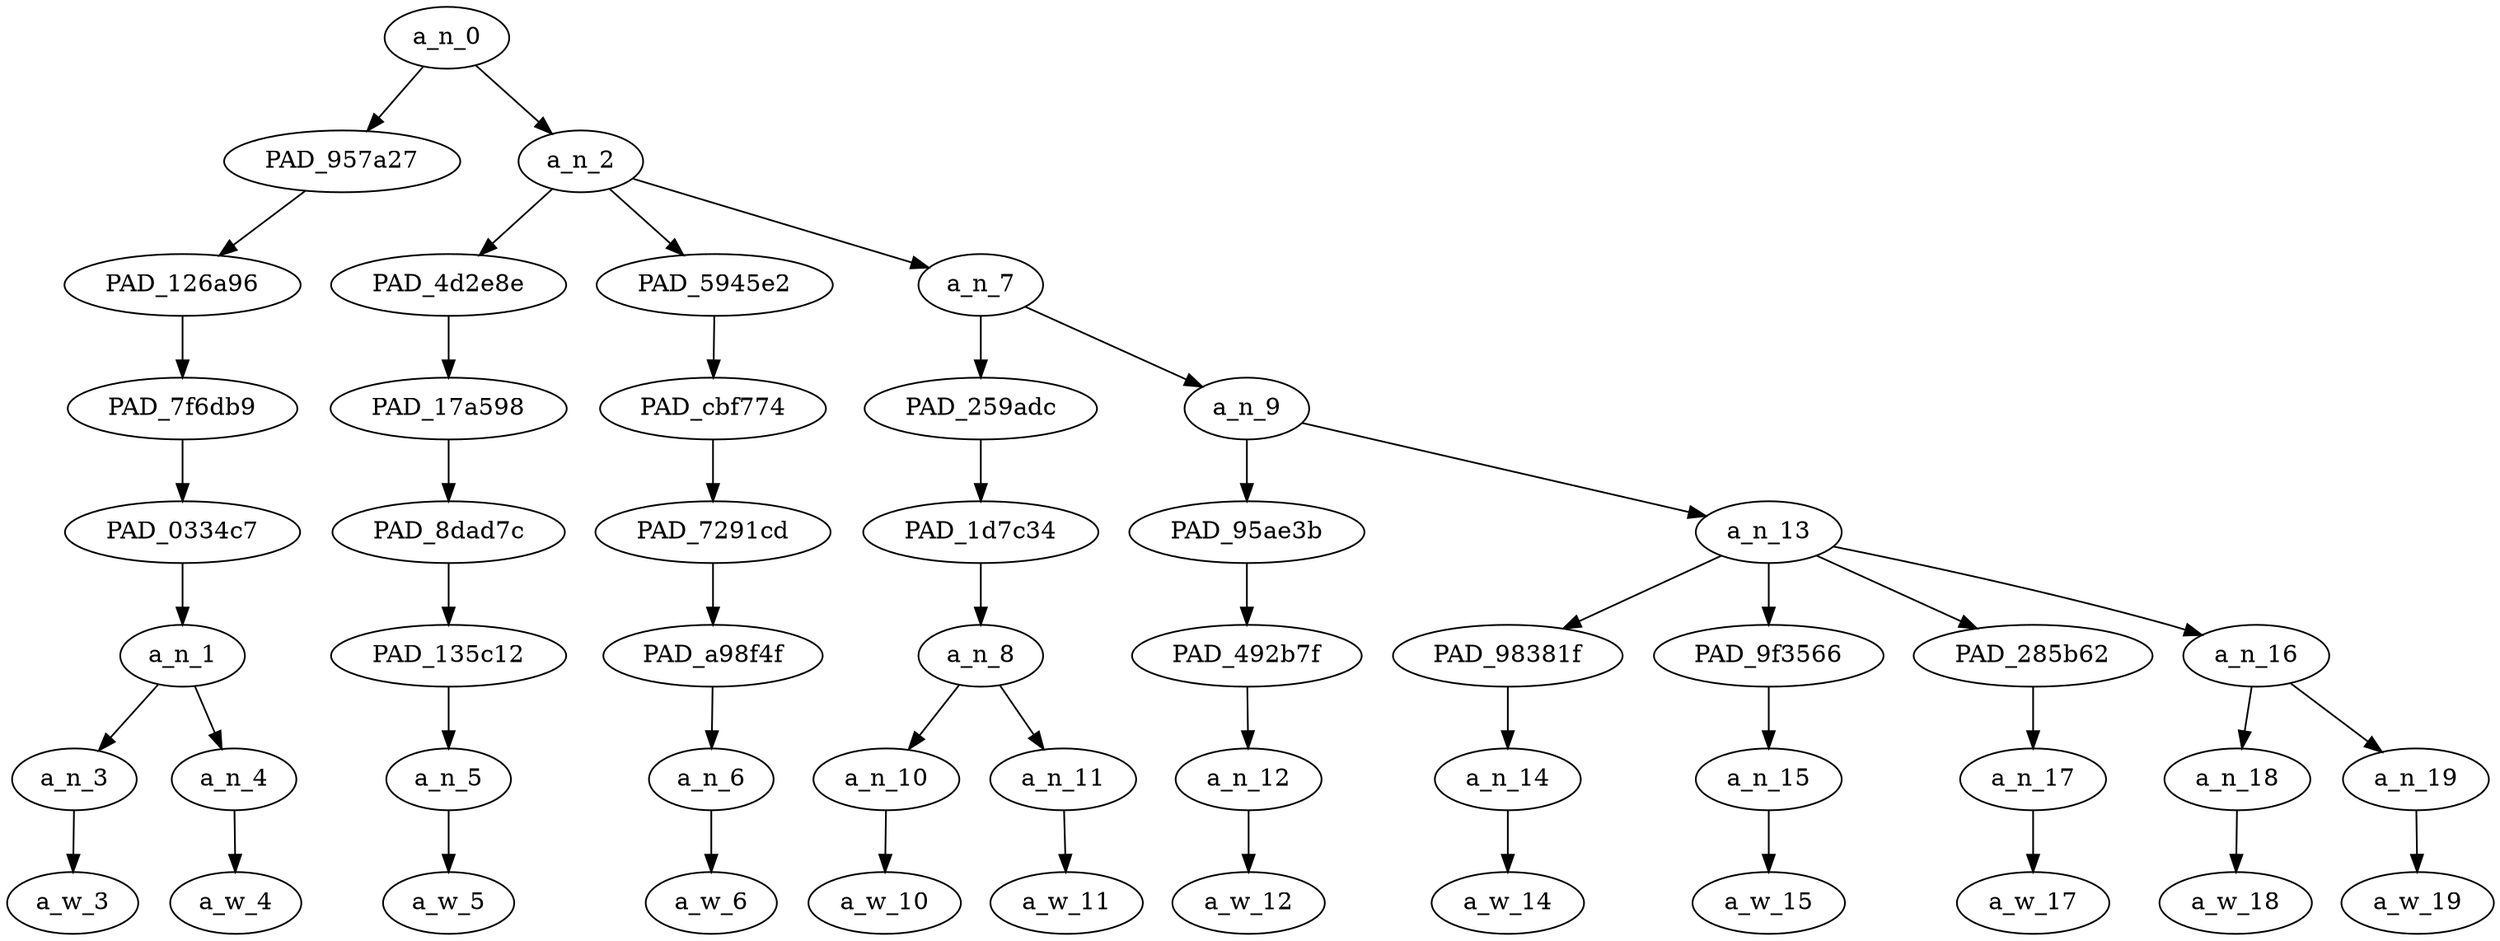 strict digraph "" {
	a_n_0	[div_dir=-1,
		index=0,
		level=7,
		pos="2.078125,7!",
		text_span="[0, 1, 2, 3, 4, 5, 6, 7, 8, 9, 10, 11]",
		value=1.00000000];
	PAD_957a27	[div_dir=-1,
		index=0,
		level=6,
		pos="0.5,6!",
		text_span="[0, 1]",
		value=0.28032755];
	a_n_0 -> PAD_957a27;
	a_n_2	[div_dir=1,
		index=1,
		level=6,
		pos="3.65625,6!",
		text_span="[2, 3, 4, 5, 6, 7, 8, 9, 10, 11]",
		value=0.71950514];
	a_n_0 -> a_n_2;
	PAD_126a96	[div_dir=-1,
		index=0,
		level=5,
		pos="0.5,5!",
		text_span="[0, 1]",
		value=0.28032755];
	PAD_957a27 -> PAD_126a96;
	PAD_7f6db9	[div_dir=-1,
		index=0,
		level=4,
		pos="0.5,4!",
		text_span="[0, 1]",
		value=0.28032755];
	PAD_126a96 -> PAD_7f6db9;
	PAD_0334c7	[div_dir=-1,
		index=0,
		level=3,
		pos="0.5,3!",
		text_span="[0, 1]",
		value=0.28032755];
	PAD_7f6db9 -> PAD_0334c7;
	a_n_1	[div_dir=-1,
		index=0,
		level=2,
		pos="0.5,2!",
		text_span="[0, 1]",
		value=0.28032755];
	PAD_0334c7 -> a_n_1;
	a_n_3	[div_dir=-1,
		index=0,
		level=1,
		pos="0.0,1!",
		text_span="[0]",
		value=0.10802487];
	a_n_1 -> a_n_3;
	a_n_4	[div_dir=-1,
		index=1,
		level=1,
		pos="1.0,1!",
		text_span="[1]",
		value=0.17178585];
	a_n_1 -> a_n_4;
	a_w_3	[div_dir=0,
		index=0,
		level=0,
		pos="0,0!",
		text_span="[0]",
		value=smh];
	a_n_3 -> a_w_3;
	a_w_4	[div_dir=0,
		index=1,
		level=0,
		pos="1,0!",
		text_span="[1]",
		value=fuckin];
	a_n_4 -> a_w_4;
	PAD_4d2e8e	[div_dir=1,
		index=1,
		level=5,
		pos="2.0,5!",
		text_span="[2]",
		value=0.07909902];
	a_n_2 -> PAD_4d2e8e;
	PAD_5945e2	[div_dir=-1,
		index=2,
		level=5,
		pos="3.0,5!",
		text_span="[3]",
		value=0.05969308];
	a_n_2 -> PAD_5945e2;
	a_n_7	[div_dir=1,
		index=3,
		level=5,
		pos="5.96875,5!",
		text_span="[4, 5, 6, 7, 8, 9, 10, 11]",
		value=0.58060811];
	a_n_2 -> a_n_7;
	PAD_17a598	[div_dir=1,
		index=1,
		level=4,
		pos="2.0,4!",
		text_span="[2]",
		value=0.07909902];
	PAD_4d2e8e -> PAD_17a598;
	PAD_8dad7c	[div_dir=1,
		index=1,
		level=3,
		pos="2.0,3!",
		text_span="[2]",
		value=0.07909902];
	PAD_17a598 -> PAD_8dad7c;
	PAD_135c12	[div_dir=1,
		index=1,
		level=2,
		pos="2.0,2!",
		text_span="[2]",
		value=0.07909902];
	PAD_8dad7c -> PAD_135c12;
	a_n_5	[div_dir=1,
		index=2,
		level=1,
		pos="2.0,1!",
		text_span="[2]",
		value=0.07909902];
	PAD_135c12 -> a_n_5;
	a_w_5	[div_dir=0,
		index=2,
		level=0,
		pos="2,0!",
		text_span="[2]",
		value=wit];
	a_n_5 -> a_w_5;
	PAD_cbf774	[div_dir=-1,
		index=2,
		level=4,
		pos="3.0,4!",
		text_span="[3]",
		value=0.05969308];
	PAD_5945e2 -> PAD_cbf774;
	PAD_7291cd	[div_dir=-1,
		index=2,
		level=3,
		pos="3.0,3!",
		text_span="[3]",
		value=0.05969308];
	PAD_cbf774 -> PAD_7291cd;
	PAD_a98f4f	[div_dir=-1,
		index=2,
		level=2,
		pos="3.0,2!",
		text_span="[3]",
		value=0.05969308];
	PAD_7291cd -> PAD_a98f4f;
	a_n_6	[div_dir=-1,
		index=3,
		level=1,
		pos="3.0,1!",
		text_span="[3]",
		value=0.05969308];
	PAD_a98f4f -> a_n_6;
	a_w_6	[div_dir=0,
		index=3,
		level=0,
		pos="3,0!",
		text_span="[3]",
		value=them];
	a_n_6 -> a_w_6;
	PAD_259adc	[div_dir=1,
		index=3,
		level=4,
		pos="4.5,4!",
		text_span="[4, 5]",
		value=0.16806680];
	a_n_7 -> PAD_259adc;
	a_n_9	[div_dir=-1,
		index=4,
		level=4,
		pos="7.4375,4!",
		text_span="[6, 7, 8, 9, 10, 11]",
		value=0.41246110];
	a_n_7 -> a_n_9;
	PAD_1d7c34	[div_dir=1,
		index=3,
		level=3,
		pos="4.5,3!",
		text_span="[4, 5]",
		value=0.16806680];
	PAD_259adc -> PAD_1d7c34;
	a_n_8	[div_dir=1,
		index=3,
		level=2,
		pos="4.5,2!",
		text_span="[4, 5]",
		value=0.16806680];
	PAD_1d7c34 -> a_n_8;
	a_n_10	[div_dir=1,
		index=4,
		level=1,
		pos="4.0,1!",
		text_span="[4]",
		value=0.09270145];
	a_n_8 -> a_n_10;
	a_n_11	[div_dir=1,
		index=5,
		level=1,
		pos="5.0,1!",
		text_span="[5]",
		value=0.07503730];
	a_n_8 -> a_n_11;
	a_w_10	[div_dir=0,
		index=4,
		level=0,
		pos="4,0!",
		text_span="[4]",
		value=white];
	a_n_10 -> a_w_10;
	a_w_11	[div_dir=0,
		index=5,
		level=0,
		pos="5,0!",
		text_span="[5]",
		value=girls];
	a_n_11 -> a_w_11;
	PAD_95ae3b	[div_dir=1,
		index=4,
		level=3,
		pos="6.0,3!",
		text_span="[6]",
		value=0.06210795];
	a_n_9 -> PAD_95ae3b;
	a_n_13	[div_dir=-1,
		index=5,
		level=3,
		pos="8.875,3!",
		text_span="[7, 8, 9, 10, 11]",
		value=0.35028277];
	a_n_9 -> a_n_13;
	PAD_492b7f	[div_dir=1,
		index=4,
		level=2,
		pos="6.0,2!",
		text_span="[6]",
		value=0.06210795];
	PAD_95ae3b -> PAD_492b7f;
	a_n_12	[div_dir=1,
		index=6,
		level=1,
		pos="6.0,1!",
		text_span="[6]",
		value=0.06210795];
	PAD_492b7f -> a_n_12;
	a_w_12	[div_dir=0,
		index=6,
		level=0,
		pos="6,0!",
		text_span="[6]",
		value=gon];
	a_n_12 -> a_w_12;
	PAD_98381f	[div_dir=1,
		index=5,
		level=2,
		pos="7.0,2!",
		text_span="[7]",
		value=0.03276512];
	a_n_13 -> PAD_98381f;
	PAD_9f3566	[div_dir=-1,
		index=6,
		level=2,
		pos="8.0,2!",
		text_span="[8]",
		value=0.05302716];
	a_n_13 -> PAD_9f3566;
	PAD_285b62	[div_dir=-1,
		index=8,
		level=2,
		pos="11.0,2!",
		text_span="[11]",
		value=0.17474782];
	a_n_13 -> PAD_285b62;
	a_n_16	[div_dir=-1,
		index=7,
		level=2,
		pos="9.5,2!",
		text_span="[9, 10]",
		value=0.08965124];
	a_n_13 -> a_n_16;
	a_n_14	[div_dir=1,
		index=7,
		level=1,
		pos="7.0,1!",
		text_span="[7]",
		value=0.03276512];
	PAD_98381f -> a_n_14;
	a_w_14	[div_dir=0,
		index=7,
		level=0,
		pos="7,0!",
		text_span="[7]",
		value=get];
	a_n_14 -> a_w_14;
	a_n_15	[div_dir=-1,
		index=8,
		level=1,
		pos="8.0,1!",
		text_span="[8]",
		value=0.05302716];
	PAD_9f3566 -> a_n_15;
	a_w_15	[div_dir=0,
		index=8,
		level=0,
		pos="8,0!",
		text_span="[8]",
		value=u];
	a_n_15 -> a_w_15;
	a_n_17	[div_dir=-1,
		index=11,
		level=1,
		pos="11.0,1!",
		text_span="[11]",
		value=0.17474782];
	PAD_285b62 -> a_n_17;
	a_w_17	[div_dir=0,
		index=11,
		level=0,
		pos="11,0!",
		text_span="[11]",
		value=bruh];
	a_n_17 -> a_w_17;
	a_n_18	[div_dir=1,
		index=9,
		level=1,
		pos="9.0,1!",
		text_span="[9]",
		value=0.03036544];
	a_n_16 -> a_n_18;
	a_n_19	[div_dir=-1,
		index=10,
		level=1,
		pos="10.0,1!",
		text_span="[10]",
		value=0.05926852];
	a_n_16 -> a_n_19;
	a_w_18	[div_dir=0,
		index=9,
		level=0,
		pos="9,0!",
		text_span="[9]",
		value=in];
	a_n_18 -> a_w_18;
	a_w_19	[div_dir=0,
		index=10,
		level=0,
		pos="10,0!",
		text_span="[10]",
		value=jail];
	a_n_19 -> a_w_19;
}
